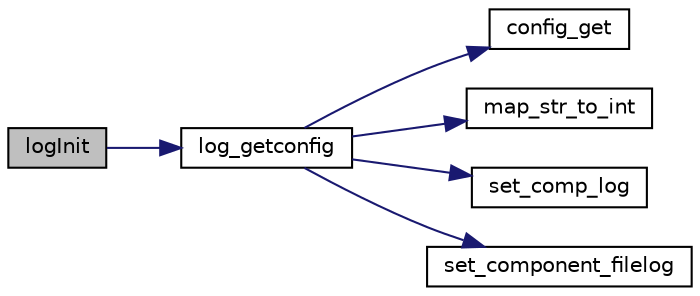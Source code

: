 digraph "logInit"
{
 // LATEX_PDF_SIZE
  edge [fontname="Helvetica",fontsize="10",labelfontname="Helvetica",labelfontsize="10"];
  node [fontname="Helvetica",fontsize="10",shape=record];
  rankdir="LR";
  Node1 [label="logInit",height=0.2,width=0.4,color="black", fillcolor="grey75", style="filled", fontcolor="black",tooltip=" "];
  Node1 -> Node2 [color="midnightblue",fontsize="10",style="solid",fontname="Helvetica"];
  Node2 [label="log_getconfig",height=0.2,width=0.4,color="black", fillcolor="white", style="filled",URL="$log_8c.html#a262c510419b4cd830e43bac6409dbd3e",tooltip=" "];
  Node2 -> Node3 [color="midnightblue",fontsize="10",style="solid",fontname="Helvetica"];
  Node3 [label="config_get",height=0.2,width=0.4,color="black", fillcolor="white", style="filled",URL="$cu__test_8c.html#a3d38a8623290b9d0a89306036e1c53b4",tooltip=" "];
  Node2 -> Node4 [color="midnightblue",fontsize="10",style="solid",fontname="Helvetica"];
  Node4 [label="map_str_to_int",height=0.2,width=0.4,color="black", fillcolor="white", style="filled",URL="$log_8c.html#a798e8f44a079c94a716a5ec68385da29",tooltip=" "];
  Node2 -> Node5 [color="midnightblue",fontsize="10",style="solid",fontname="Helvetica"];
  Node5 [label="set_comp_log",height=0.2,width=0.4,color="black", fillcolor="white", style="filled",URL="$log_8c.html#aebcd275e1120a99dedece89b911227a2",tooltip=" "];
  Node2 -> Node6 [color="midnightblue",fontsize="10",style="solid",fontname="Helvetica"];
  Node6 [label="set_component_filelog",height=0.2,width=0.4,color="black", fillcolor="white", style="filled",URL="$log_8c.html#afc247cfc3ffc94493f454a6fb0546923",tooltip=" "];
}
